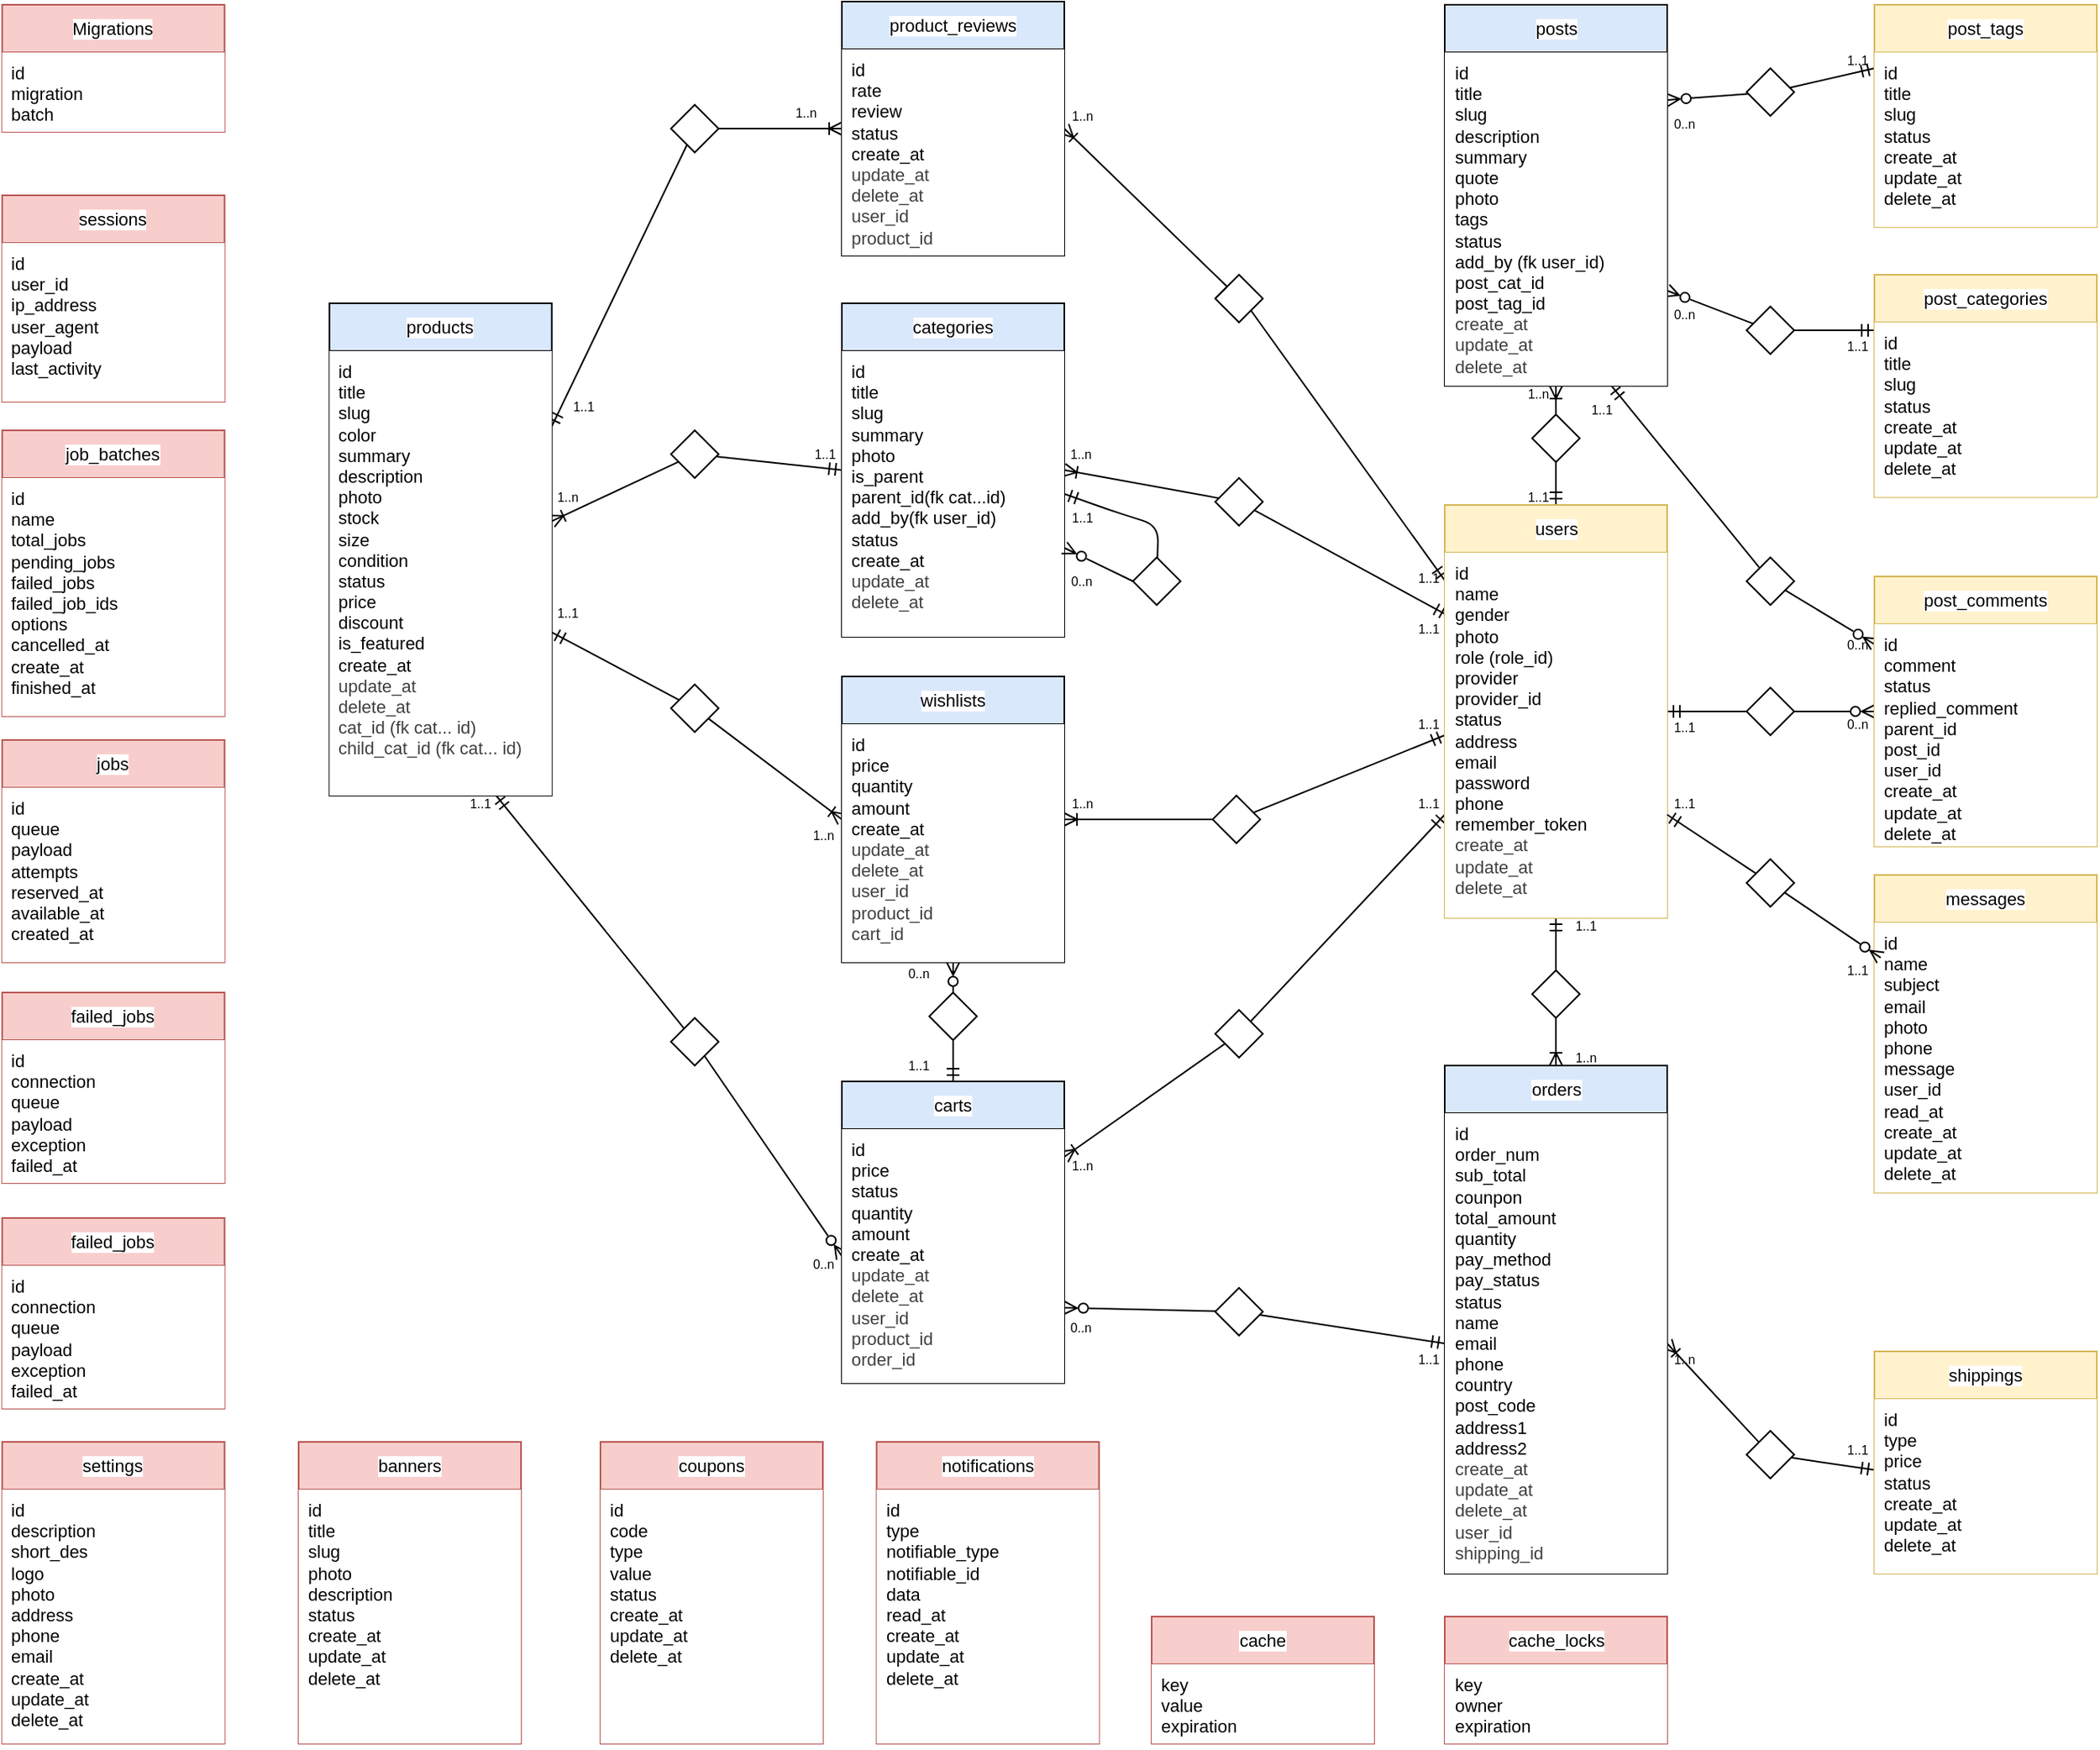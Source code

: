 <mxfile>
    <diagram id="s1IrDkDti_rVe1TKRmWz" name="Page-1">
        <mxGraphModel dx="1307" dy="602" grid="1" gridSize="10" guides="1" tooltips="1" connect="1" arrows="1" fold="1" page="1" pageScale="1" pageWidth="1654" pageHeight="1169" background="#FFFFFF" math="0" shadow="0">
            <root>
                <mxCell id="0"/>
                <mxCell id="1" parent="0"/>
                <mxCell id="120" style="edgeStyle=none;html=1;endArrow=ERoneToMany;endFill=0;shadow=0;" parent="1" source="119" target="717" edge="1">
                    <mxGeometry relative="1" as="geometry"/>
                </mxCell>
                <mxCell id="121" style="edgeStyle=none;shape=connector;rounded=1;html=1;entryX=0;entryY=0.5;entryDx=0;entryDy=0;strokeColor=default;align=center;verticalAlign=middle;fontFamily=Helvetica;fontSize=11;fontColor=default;labelBackgroundColor=default;endArrow=ERmandOne;endFill=0;shadow=0;" parent="1" source="119" target="710" edge="1">
                    <mxGeometry relative="1" as="geometry"/>
                </mxCell>
                <mxCell id="119" value="" style="rhombus;whiteSpace=wrap;html=1;shadow=0;" parent="1" vertex="1">
                    <mxGeometry x="454.36" y="310" width="30" height="30" as="geometry"/>
                </mxCell>
                <mxCell id="122" value="1..n" style="text;html=1;align=center;verticalAlign=middle;whiteSpace=wrap;rounded=0;fontSize=8;shadow=0;" parent="1" vertex="1">
                    <mxGeometry x="702.84" y="540" width="21" height="10" as="geometry"/>
                </mxCell>
                <mxCell id="192" style="edgeStyle=none;shape=connector;rounded=1;html=1;entryX=0.5;entryY=1;entryDx=0;entryDy=0;strokeColor=default;align=center;verticalAlign=middle;fontFamily=Helvetica;fontSize=11;fontColor=default;labelBackgroundColor=default;endArrow=ERmandOne;endFill=0;shadow=0;" parent="1" source="182" target="697" edge="1">
                    <mxGeometry relative="1" as="geometry"/>
                </mxCell>
                <mxCell id="193" style="edgeStyle=none;shape=connector;rounded=1;html=1;entryX=0.5;entryY=0;entryDx=0;entryDy=0;strokeColor=default;align=center;verticalAlign=middle;fontFamily=Helvetica;fontSize=11;fontColor=default;labelBackgroundColor=default;endArrow=ERoneToMany;endFill=0;shadow=0;" parent="1" source="182" target="701" edge="1">
                    <mxGeometry relative="1" as="geometry"/>
                </mxCell>
                <mxCell id="182" value="" style="rhombus;whiteSpace=wrap;html=1;shadow=0;" parent="1" vertex="1">
                    <mxGeometry x="996.5" y="650" width="30" height="30" as="geometry"/>
                </mxCell>
                <mxCell id="210" style="edgeStyle=none;shape=connector;rounded=1;html=1;strokeColor=default;align=center;verticalAlign=middle;fontFamily=Helvetica;fontSize=11;fontColor=default;labelBackgroundColor=default;endArrow=ERmandOne;endFill=0;shadow=0;exitX=1;exitY=1;exitDx=0;exitDy=0;" parent="1" source="195" target="698" edge="1">
                    <mxGeometry relative="1" as="geometry">
                        <mxPoint x="1198" y="384" as="targetPoint"/>
                    </mxGeometry>
                </mxCell>
                <mxCell id="195" value="" style="rhombus;whiteSpace=wrap;html=1;shadow=0;" parent="1" vertex="1">
                    <mxGeometry x="797" y="212" width="30" height="30" as="geometry"/>
                </mxCell>
                <mxCell id="207" style="edgeStyle=none;shape=connector;rounded=1;html=1;strokeColor=default;align=center;verticalAlign=middle;fontFamily=Helvetica;fontSize=11;fontColor=default;labelBackgroundColor=default;endArrow=ERmandOne;endFill=0;shadow=0;entryX=1;entryY=0.25;entryDx=0;entryDy=0;" parent="1" source="203" target="716" edge="1">
                    <mxGeometry relative="1" as="geometry">
                        <mxPoint x="780" y="610" as="targetPoint"/>
                    </mxGeometry>
                </mxCell>
                <mxCell id="208" style="edgeStyle=none;shape=connector;rounded=1;html=1;entryX=0;entryY=0.5;entryDx=0;entryDy=0;strokeColor=default;align=center;verticalAlign=middle;fontFamily=Helvetica;fontSize=11;fontColor=default;labelBackgroundColor=default;endArrow=ERoneToMany;endFill=0;shadow=0;" parent="1" source="203" target="714" edge="1">
                    <mxGeometry relative="1" as="geometry">
                        <mxPoint x="608" y="210" as="targetPoint"/>
                    </mxGeometry>
                </mxCell>
                <mxCell id="203" value="" style="rhombus;whiteSpace=wrap;html=1;shadow=0;" parent="1" vertex="1">
                    <mxGeometry x="454.36" y="105" width="30" height="30" as="geometry"/>
                </mxCell>
                <mxCell id="209" style="edgeStyle=none;shape=connector;rounded=1;html=1;entryX=1;entryY=0.5;entryDx=0;entryDy=0;strokeColor=default;align=center;verticalAlign=middle;fontFamily=Helvetica;fontSize=11;fontColor=default;labelBackgroundColor=default;endArrow=ERoneToMany;endFill=0;shadow=0;exitX=0;exitY=0;exitDx=0;exitDy=0;" parent="1" source="195" target="714" edge="1">
                    <mxGeometry relative="1" as="geometry">
                        <mxPoint x="936.997" y="332.857" as="sourcePoint"/>
                    </mxGeometry>
                </mxCell>
                <mxCell id="222" value="1..n" style="text;html=1;align=center;verticalAlign=middle;whiteSpace=wrap;rounded=0;fontSize=8;shadow=0;" parent="1" vertex="1">
                    <mxGeometry x="1020" y="700" width="21" height="10" as="geometry"/>
                </mxCell>
                <mxCell id="479" style="edgeStyle=none;shape=connector;rounded=1;html=1;entryX=1;entryY=0.25;entryDx=0;entryDy=0;strokeColor=default;align=center;verticalAlign=middle;fontFamily=Helvetica;fontSize=11;fontColor=default;labelBackgroundColor=default;endArrow=ERoneToMany;endFill=0;" parent="1" source="478" target="706" edge="1">
                    <mxGeometry relative="1" as="geometry"/>
                </mxCell>
                <mxCell id="480" style="edgeStyle=none;shape=connector;rounded=1;html=1;strokeColor=default;align=center;verticalAlign=middle;fontFamily=Helvetica;fontSize=11;fontColor=default;labelBackgroundColor=default;endArrow=ERmandOne;endFill=0;entryX=0;entryY=0.75;entryDx=0;entryDy=0;" parent="1" source="478" target="697" edge="1">
                    <mxGeometry relative="1" as="geometry">
                        <mxPoint x="1248" y="370" as="targetPoint"/>
                    </mxGeometry>
                </mxCell>
                <mxCell id="478" value="" style="rhombus;whiteSpace=wrap;html=1;shadow=0;" parent="1" vertex="1">
                    <mxGeometry x="797" y="675" width="30" height="30" as="geometry"/>
                </mxCell>
                <mxCell id="512" style="edgeStyle=none;shape=connector;rounded=1;html=1;strokeColor=default;align=center;verticalAlign=middle;fontFamily=Helvetica;fontSize=11;fontColor=default;labelBackgroundColor=default;endArrow=ERmandOne;endFill=0;" parent="1" source="511" target="704" edge="1">
                    <mxGeometry relative="1" as="geometry">
                        <mxPoint x="1002" y="1029" as="targetPoint"/>
                    </mxGeometry>
                </mxCell>
                <mxCell id="513" style="edgeStyle=none;shape=connector;rounded=1;html=1;entryX=1;entryY=0.5;entryDx=0;entryDy=0;strokeColor=default;align=center;verticalAlign=middle;fontFamily=Helvetica;fontSize=11;fontColor=default;labelBackgroundColor=default;endArrow=ERoneToMany;endFill=0;" parent="1" source="511" target="702" edge="1">
                    <mxGeometry relative="1" as="geometry"/>
                </mxCell>
                <mxCell id="511" value="" style="rhombus;whiteSpace=wrap;html=1;shadow=0;" parent="1" vertex="1">
                    <mxGeometry x="1131.5" y="940" width="30" height="30" as="geometry"/>
                </mxCell>
                <mxCell id="584" value="1..n" style="text;html=1;align=center;verticalAlign=middle;whiteSpace=wrap;rounded=0;fontSize=8;shadow=0;" parent="1" vertex="1">
                    <mxGeometry x="529" y="105" width="21" height="10" as="geometry"/>
                </mxCell>
                <mxCell id="606" style="edgeStyle=none;shape=connector;rounded=1;html=1;exitX=0;exitY=0;exitDx=0;exitDy=0;entryX=0;entryY=0.5;entryDx=0;entryDy=0;strokeColor=default;align=center;verticalAlign=middle;fontFamily=Helvetica;fontSize=11;fontColor=default;labelBackgroundColor=default;endArrow=none;endFill=0;" parent="1" source="195" target="195" edge="1">
                    <mxGeometry relative="1" as="geometry"/>
                </mxCell>
                <mxCell id="637" style="edgeStyle=none;html=1;endArrow=ERmandOne;endFill=0;entryX=0;entryY=0.5;entryDx=0;entryDy=0;" parent="1" source="636" target="698" edge="1">
                    <mxGeometry relative="1" as="geometry"/>
                </mxCell>
                <mxCell id="638" style="edgeStyle=none;shape=connector;rounded=1;html=1;strokeColor=default;align=center;verticalAlign=middle;fontFamily=Helvetica;fontSize=11;fontColor=default;labelBackgroundColor=default;endArrow=ERoneToMany;endFill=0;entryX=1;entryY=0.5;entryDx=0;entryDy=0;" parent="1" source="636" target="708" edge="1">
                    <mxGeometry relative="1" as="geometry"/>
                </mxCell>
                <mxCell id="636" value="" style="rhombus;whiteSpace=wrap;html=1;shadow=0;" parent="1" vertex="1">
                    <mxGeometry x="795.36" y="540" width="30" height="30" as="geometry"/>
                </mxCell>
                <mxCell id="641" style="edgeStyle=none;shape=connector;rounded=1;html=1;strokeColor=default;align=center;verticalAlign=middle;fontFamily=Helvetica;fontSize=11;fontColor=default;labelBackgroundColor=default;endArrow=ERmandOne;endFill=0;entryX=1;entryY=0.5;entryDx=0;entryDy=0;" parent="1" source="640" target="697" edge="1">
                    <mxGeometry relative="1" as="geometry"/>
                </mxCell>
                <mxCell id="642" style="edgeStyle=none;shape=connector;rounded=1;html=1;entryX=0;entryY=0.5;entryDx=0;entryDy=0;strokeColor=default;align=center;verticalAlign=middle;fontFamily=Helvetica;fontSize=11;fontColor=default;labelBackgroundColor=default;endArrow=ERzeroToMany;endFill=0;exitX=1;exitY=0.5;exitDx=0;exitDy=0;" parent="1" source="640" target="695" edge="1">
                    <mxGeometry relative="1" as="geometry"/>
                </mxCell>
                <mxCell id="640" value="" style="rhombus;whiteSpace=wrap;html=1;shadow=0;" parent="1" vertex="1">
                    <mxGeometry x="1131.5" y="472" width="30" height="30" as="geometry"/>
                </mxCell>
                <mxCell id="646" style="edgeStyle=none;shape=connector;rounded=1;html=1;strokeColor=default;align=center;verticalAlign=middle;fontFamily=Helvetica;fontSize=11;fontColor=default;labelBackgroundColor=default;endArrow=ERoneToMany;endFill=0;" parent="1" source="645" target="700" edge="1">
                    <mxGeometry relative="1" as="geometry"/>
                </mxCell>
                <mxCell id="647" style="edgeStyle=none;shape=connector;rounded=1;html=1;strokeColor=default;align=center;verticalAlign=middle;fontFamily=Helvetica;fontSize=11;fontColor=default;labelBackgroundColor=default;endArrow=ERmandOne;endFill=0;entryX=0.5;entryY=0;entryDx=0;entryDy=0;" parent="1" source="645" target="697" edge="1">
                    <mxGeometry relative="1" as="geometry"/>
                </mxCell>
                <mxCell id="645" value="" style="rhombus;whiteSpace=wrap;html=1;shadow=0;" parent="1" vertex="1">
                    <mxGeometry x="996.5" y="300" width="30" height="30" as="geometry"/>
                </mxCell>
                <mxCell id="653" style="edgeStyle=none;shape=connector;rounded=1;html=1;strokeColor=default;align=center;verticalAlign=middle;fontFamily=Helvetica;fontSize=11;fontColor=default;labelBackgroundColor=default;endArrow=ERmandOne;endFill=0;entryX=0.75;entryY=1;entryDx=0;entryDy=0;" parent="1" source="651" target="716" edge="1">
                    <mxGeometry relative="1" as="geometry"/>
                </mxCell>
                <mxCell id="759" style="edgeStyle=none;shape=connector;rounded=1;html=1;entryX=0;entryY=0.5;entryDx=0;entryDy=0;strokeColor=default;align=center;verticalAlign=middle;fontFamily=Helvetica;fontSize=11;fontColor=default;labelBackgroundColor=default;endArrow=ERzeroToMany;endFill=0;" parent="1" source="651" target="707" edge="1">
                    <mxGeometry relative="1" as="geometry"/>
                </mxCell>
                <mxCell id="651" value="" style="rhombus;whiteSpace=wrap;html=1;shadow=0;" parent="1" vertex="1">
                    <mxGeometry x="454.36" y="680" width="30" height="30" as="geometry"/>
                </mxCell>
                <mxCell id="662" style="edgeStyle=none;shape=connector;rounded=1;html=1;strokeColor=default;align=center;verticalAlign=middle;fontFamily=Helvetica;fontSize=11;fontColor=default;labelBackgroundColor=default;endArrow=ERmandOne;endFill=0;" parent="1" source="661" target="717" edge="1">
                    <mxGeometry relative="1" as="geometry"/>
                </mxCell>
                <mxCell id="663" style="edgeStyle=none;shape=connector;rounded=1;html=1;strokeColor=default;align=center;verticalAlign=middle;fontFamily=Helvetica;fontSize=11;fontColor=default;labelBackgroundColor=default;endArrow=ERoneToMany;endFill=0;entryX=0;entryY=0.5;entryDx=0;entryDy=0;" parent="1" source="661" target="708" edge="1">
                    <mxGeometry relative="1" as="geometry"/>
                </mxCell>
                <mxCell id="661" value="" style="rhombus;whiteSpace=wrap;html=1;shadow=0;" parent="1" vertex="1">
                    <mxGeometry x="454.36" y="470" width="30" height="30" as="geometry"/>
                </mxCell>
                <mxCell id="669" style="edgeStyle=none;shape=connector;rounded=1;html=1;strokeColor=default;align=center;verticalAlign=middle;fontFamily=Helvetica;fontSize=11;fontColor=default;labelBackgroundColor=default;endArrow=ERoneToMany;endFill=0;entryX=1;entryY=0.5;entryDx=0;entryDy=0;" parent="1" source="668" target="710" edge="1">
                    <mxGeometry relative="1" as="geometry"/>
                </mxCell>
                <mxCell id="670" style="edgeStyle=none;shape=connector;rounded=1;html=1;strokeColor=default;align=center;verticalAlign=middle;fontFamily=Helvetica;fontSize=11;fontColor=default;labelBackgroundColor=default;endArrow=ERmandOne;endFill=0;entryX=0.013;entryY=0.172;entryDx=0;entryDy=0;entryPerimeter=0;" parent="1" source="668" target="698" edge="1">
                    <mxGeometry relative="1" as="geometry">
                        <mxPoint x="1230" y="430" as="targetPoint"/>
                    </mxGeometry>
                </mxCell>
                <mxCell id="668" value="" style="rhombus;whiteSpace=wrap;html=1;shadow=0;" parent="1" vertex="1">
                    <mxGeometry x="797" y="340" width="30" height="30" as="geometry"/>
                </mxCell>
                <mxCell id="672" style="edgeStyle=none;shape=connector;rounded=1;html=1;entryX=1;entryY=0.75;entryDx=0;entryDy=0;strokeColor=default;align=center;verticalAlign=middle;fontFamily=Helvetica;fontSize=11;fontColor=default;labelBackgroundColor=default;endArrow=ERzeroToMany;endFill=0;" parent="1" source="671" target="706" edge="1">
                    <mxGeometry relative="1" as="geometry"/>
                </mxCell>
                <mxCell id="673" style="edgeStyle=none;shape=connector;rounded=1;html=1;entryX=0;entryY=0.5;entryDx=0;entryDy=0;strokeColor=default;align=center;verticalAlign=middle;fontFamily=Helvetica;fontSize=11;fontColor=default;labelBackgroundColor=default;endArrow=ERmandOne;endFill=0;" parent="1" source="671" target="702" edge="1">
                    <mxGeometry relative="1" as="geometry"/>
                </mxCell>
                <mxCell id="671" value="" style="rhombus;whiteSpace=wrap;html=1;shadow=0;" parent="1" vertex="1">
                    <mxGeometry x="797" y="850" width="30" height="30" as="geometry"/>
                </mxCell>
                <mxCell id="682" style="edgeStyle=none;shape=connector;rounded=1;html=1;entryX=1;entryY=0.75;entryDx=0;entryDy=0;strokeColor=default;align=center;verticalAlign=middle;fontFamily=Helvetica;fontSize=11;fontColor=default;labelBackgroundColor=default;endArrow=ERzeroToMany;endFill=0;" parent="1" source="677" target="699" edge="1">
                    <mxGeometry relative="1" as="geometry"/>
                </mxCell>
                <mxCell id="776" style="edgeStyle=none;shape=connector;rounded=1;html=1;entryX=0;entryY=0.25;entryDx=0;entryDy=0;strokeColor=default;align=center;verticalAlign=middle;fontFamily=Helvetica;fontSize=11;fontColor=default;labelBackgroundColor=default;endArrow=ERmandOne;endFill=0;" parent="1" source="677" target="686" edge="1">
                    <mxGeometry relative="1" as="geometry"/>
                </mxCell>
                <mxCell id="677" value="" style="rhombus;whiteSpace=wrap;html=1;shadow=0;" parent="1" vertex="1">
                    <mxGeometry x="1131.5" y="232" width="30" height="30" as="geometry"/>
                </mxCell>
                <mxCell id="679" style="edgeStyle=none;shape=connector;rounded=1;html=1;strokeColor=default;align=center;verticalAlign=middle;fontFamily=Helvetica;fontSize=11;fontColor=default;labelBackgroundColor=default;endArrow=ERzeroToMany;endFill=0;entryX=1;entryY=0.25;entryDx=0;entryDy=0;" parent="1" source="678" target="699" edge="1">
                    <mxGeometry relative="1" as="geometry"/>
                </mxCell>
                <mxCell id="678" value="" style="rhombus;whiteSpace=wrap;html=1;shadow=0;" parent="1" vertex="1">
                    <mxGeometry x="1131.5" y="82" width="30" height="30" as="geometry"/>
                </mxCell>
                <mxCell id="680" style="edgeStyle=none;shape=connector;rounded=1;html=1;entryX=0;entryY=0.091;entryDx=0;entryDy=0;strokeColor=default;align=center;verticalAlign=middle;fontFamily=Helvetica;fontSize=11;fontColor=default;labelBackgroundColor=default;endArrow=ERmandOne;endFill=0;entryPerimeter=0;" parent="1" source="678" target="692" edge="1">
                    <mxGeometry relative="1" as="geometry">
                        <mxPoint x="1092.2" y="52.15" as="targetPoint"/>
                    </mxGeometry>
                </mxCell>
                <mxCell id="684" style="edgeStyle=none;shape=connector;rounded=1;html=1;strokeColor=default;align=center;verticalAlign=middle;fontFamily=Helvetica;fontSize=11;fontColor=default;labelBackgroundColor=default;endArrow=ERmandOne;endFill=0;entryX=0.75;entryY=1;entryDx=0;entryDy=0;" parent="1" source="683" target="699" edge="1">
                    <mxGeometry relative="1" as="geometry"/>
                </mxCell>
                <mxCell id="685" style="edgeStyle=none;shape=connector;rounded=1;html=1;strokeColor=default;align=center;verticalAlign=middle;fontFamily=Helvetica;fontSize=11;fontColor=default;labelBackgroundColor=default;endArrow=ERzeroToMany;endFill=0;" parent="1" source="683" target="695" edge="1">
                    <mxGeometry relative="1" as="geometry"/>
                </mxCell>
                <mxCell id="683" value="" style="rhombus;whiteSpace=wrap;html=1;shadow=0;" parent="1" vertex="1">
                    <mxGeometry x="1131.5" y="390" width="30" height="30" as="geometry"/>
                </mxCell>
                <mxCell id="686" value="post_categories" style="swimlane;fontStyle=0;childLayout=stackLayout;horizontal=1;startSize=30;horizontalStack=0;resizeParent=1;resizeParentMax=0;resizeLast=0;collapsible=1;marginBottom=0;whiteSpace=wrap;html=1;fontFamily=Helvetica;fontSize=11;labelBackgroundColor=default;fillColor=#fff2cc;strokeColor=#d6b656;" parent="1" vertex="1">
                    <mxGeometry x="1212" y="212" width="140" height="140" as="geometry"/>
                </mxCell>
                <mxCell id="687" value="id&lt;div&gt;title&lt;/div&gt;&lt;div&gt;slug&lt;/div&gt;&lt;div&gt;status&lt;/div&gt;&lt;div&gt;create_at&lt;/div&gt;&lt;div&gt;update_at&lt;/div&gt;&lt;div&gt;delete_at&lt;/div&gt;" style="text;strokeColor=none;fillColor=default;align=left;verticalAlign=top;spacingLeft=4;spacingRight=4;overflow=hidden;points=[[0,0.5],[1,0.5]];portConstraint=eastwest;rotatable=0;whiteSpace=wrap;html=1;fontFamily=Helvetica;fontSize=11;fontColor=default;labelBackgroundColor=default;" parent="686" vertex="1">
                    <mxGeometry y="30" width="140" height="110" as="geometry"/>
                </mxCell>
                <mxCell id="691" value="post_tags" style="swimlane;fontStyle=0;childLayout=stackLayout;horizontal=1;startSize=30;horizontalStack=0;resizeParent=1;resizeParentMax=0;resizeLast=0;collapsible=1;marginBottom=0;whiteSpace=wrap;html=1;fontFamily=Helvetica;fontSize=11;labelBackgroundColor=default;fillColor=#fff2cc;strokeColor=#d6b656;" parent="1" vertex="1">
                    <mxGeometry x="1212" y="42" width="140" height="140" as="geometry"/>
                </mxCell>
                <mxCell id="692" value="id&lt;div&gt;title&lt;/div&gt;&lt;div&gt;slug&lt;/div&gt;&lt;div&gt;status&lt;/div&gt;&lt;div&gt;&lt;div&gt;create_at&lt;/div&gt;&lt;div&gt;update_at&lt;/div&gt;&lt;div&gt;delete_at&lt;/div&gt;&lt;/div&gt;" style="text;strokeColor=none;fillColor=default;align=left;verticalAlign=top;spacingLeft=4;spacingRight=4;overflow=hidden;points=[[0,0.5],[1,0.5]];portConstraint=eastwest;rotatable=0;whiteSpace=wrap;html=1;fontFamily=Helvetica;fontSize=11;fontColor=default;labelBackgroundColor=default;" parent="691" vertex="1">
                    <mxGeometry y="30" width="140" height="110" as="geometry"/>
                </mxCell>
                <mxCell id="695" value="post_comments" style="swimlane;fontStyle=0;childLayout=stackLayout;horizontal=1;startSize=30;horizontalStack=0;resizeParent=1;resizeParentMax=0;resizeLast=0;collapsible=1;marginBottom=0;whiteSpace=wrap;html=1;fontFamily=Helvetica;fontSize=11;labelBackgroundColor=default;fillColor=#fff2cc;strokeColor=#d6b656;" parent="1" vertex="1">
                    <mxGeometry x="1212" y="402" width="140" height="170" as="geometry"/>
                </mxCell>
                <mxCell id="696" value="id&lt;div&gt;comment&lt;/div&gt;&lt;div&gt;status&lt;/div&gt;&lt;div&gt;replied_comment&lt;/div&gt;&lt;div&gt;parent_id&lt;/div&gt;&lt;div&gt;post_id&lt;/div&gt;&lt;div&gt;user_id&lt;/div&gt;&lt;div&gt;&lt;div&gt;create_at&lt;/div&gt;&lt;div&gt;update_at&lt;/div&gt;&lt;div&gt;delete_at&lt;/div&gt;&lt;/div&gt;" style="text;strokeColor=none;fillColor=default;align=left;verticalAlign=top;spacingLeft=4;spacingRight=4;overflow=hidden;points=[[0,0.5],[1,0.5]];portConstraint=eastwest;rotatable=0;whiteSpace=wrap;html=1;fontFamily=Helvetica;fontSize=11;fontColor=default;labelBackgroundColor=default;" parent="695" vertex="1">
                    <mxGeometry y="30" width="140" height="140" as="geometry"/>
                </mxCell>
                <mxCell id="697" value="users" style="swimlane;fontStyle=0;childLayout=stackLayout;horizontal=1;startSize=30;horizontalStack=0;resizeParent=1;resizeParentMax=0;resizeLast=0;collapsible=1;marginBottom=0;whiteSpace=wrap;html=1;fontFamily=Helvetica;fontSize=11;labelBackgroundColor=default;fillColor=#fff2cc;strokeColor=#d6b656;" parent="1" vertex="1">
                    <mxGeometry x="941.5" y="357" width="140" height="260" as="geometry"/>
                </mxCell>
                <mxCell id="698" value="id&lt;div&gt;name&lt;/div&gt;&lt;div&gt;gender&lt;/div&gt;&lt;div&gt;photo&lt;/div&gt;&lt;div&gt;role (role_id)&lt;/div&gt;&lt;div&gt;provider&lt;/div&gt;&lt;div&gt;&lt;div&gt;provider_id&lt;/div&gt;&lt;div&gt;status&lt;/div&gt;&lt;div&gt;address&lt;/div&gt;&lt;/div&gt;&lt;div&gt;email&lt;/div&gt;&lt;div&gt;password&lt;/div&gt;&lt;div&gt;phone&lt;/div&gt;&lt;div&gt;remember_token&lt;/div&gt;&lt;div&gt;&lt;div style=&quot;color: rgb(63, 63, 63);&quot;&gt;create_at&lt;/div&gt;&lt;div style=&quot;color: rgb(63, 63, 63);&quot;&gt;update_at&lt;/div&gt;&lt;div style=&quot;color: rgb(63, 63, 63);&quot;&gt;delete_at&lt;/div&gt;&lt;/div&gt;" style="text;strokeColor=none;fillColor=default;align=left;verticalAlign=top;spacingLeft=4;spacingRight=4;overflow=hidden;points=[[0,0.5],[1,0.5]];portConstraint=eastwest;rotatable=0;whiteSpace=wrap;html=1;fontFamily=Helvetica;fontSize=11;fontColor=default;labelBackgroundColor=default;" parent="697" vertex="1">
                    <mxGeometry y="30" width="140" height="230" as="geometry"/>
                </mxCell>
                <mxCell id="699" value="posts" style="swimlane;fontStyle=0;childLayout=stackLayout;horizontal=1;startSize=30;horizontalStack=0;resizeParent=1;resizeParentMax=0;resizeLast=0;collapsible=1;marginBottom=0;whiteSpace=wrap;html=1;fontFamily=Helvetica;fontSize=11;labelBackgroundColor=default;fillColor=#dae8fc;strokeColor=#000000;" parent="1" vertex="1">
                    <mxGeometry x="941.5" y="42" width="140" height="240" as="geometry"/>
                </mxCell>
                <mxCell id="700" value="id&lt;br&gt;&lt;div&gt;&lt;span style=&quot;background-color: light-dark(#ffffff, var(--ge-dark-color, #121212));&quot;&gt;title&lt;/span&gt;&lt;/div&gt;&lt;div&gt;slug&lt;/div&gt;&lt;div&gt;description&lt;/div&gt;&lt;div&gt;summary&lt;/div&gt;&lt;div&gt;quote&lt;/div&gt;&lt;div&gt;&lt;div&gt;photo&lt;/div&gt;&lt;div&gt;tags&lt;/div&gt;&lt;div&gt;status&lt;/div&gt;&lt;/div&gt;&lt;div&gt;add_by (fk user_id)&lt;/div&gt;&lt;div&gt;post_cat_id&lt;/div&gt;&lt;div&gt;post_tag_id&lt;/div&gt;&lt;div&gt;&lt;div style=&quot;color: rgb(63, 63, 63);&quot;&gt;create_at&lt;/div&gt;&lt;div style=&quot;color: rgb(63, 63, 63);&quot;&gt;update_at&lt;/div&gt;&lt;div style=&quot;color: rgb(63, 63, 63);&quot;&gt;delete_at&lt;/div&gt;&lt;/div&gt;" style="text;strokeColor=none;fillColor=default;align=left;verticalAlign=top;spacingLeft=4;spacingRight=4;overflow=hidden;points=[[0,0.5],[1,0.5]];portConstraint=eastwest;rotatable=0;whiteSpace=wrap;html=1;fontFamily=Helvetica;fontSize=11;fontColor=default;labelBackgroundColor=default;" parent="699" vertex="1">
                    <mxGeometry y="30" width="140" height="210" as="geometry"/>
                </mxCell>
                <mxCell id="701" value="orders" style="swimlane;fontStyle=0;childLayout=stackLayout;horizontal=1;startSize=30;horizontalStack=0;resizeParent=1;resizeParentMax=0;resizeLast=0;collapsible=1;marginBottom=0;whiteSpace=wrap;html=1;fontFamily=Helvetica;fontSize=11;labelBackgroundColor=default;fillColor=#dae8fc;strokeColor=#000000;" parent="1" vertex="1">
                    <mxGeometry x="941.5" y="710" width="140" height="320" as="geometry"/>
                </mxCell>
                <mxCell id="702" value="id&lt;div&gt;order_num&lt;/div&gt;&lt;div&gt;sub_total&lt;/div&gt;&lt;div&gt;counpon&lt;/div&gt;&lt;div&gt;total_amount&lt;/div&gt;&lt;div&gt;quantity&lt;/div&gt;&lt;div&gt;&lt;div&gt;pay_method&lt;/div&gt;&lt;div&gt;pay_status&lt;/div&gt;&lt;div&gt;status&lt;/div&gt;&lt;/div&gt;&lt;div&gt;name&lt;/div&gt;&lt;div&gt;email&lt;/div&gt;&lt;div&gt;phone&lt;/div&gt;&lt;div&gt;country&lt;/div&gt;&lt;div&gt;post_code&lt;/div&gt;&lt;div&gt;address1&lt;/div&gt;&lt;div&gt;address2&lt;/div&gt;&lt;div&gt;&lt;div style=&quot;color: rgb(63, 63, 63);&quot;&gt;create_at&lt;/div&gt;&lt;div style=&quot;color: rgb(63, 63, 63);&quot;&gt;update_at&lt;/div&gt;&lt;div style=&quot;color: rgb(63, 63, 63);&quot;&gt;delete_at&lt;/div&gt;&lt;/div&gt;&lt;div style=&quot;color: rgb(63, 63, 63);&quot;&gt;user_id&lt;/div&gt;&lt;div style=&quot;color: rgb(63, 63, 63);&quot;&gt;shipping_id&lt;/div&gt;" style="text;strokeColor=none;fillColor=default;align=left;verticalAlign=top;spacingLeft=4;spacingRight=4;overflow=hidden;points=[[0,0.5],[1,0.5]];portConstraint=eastwest;rotatable=0;whiteSpace=wrap;html=1;fontFamily=Helvetica;fontSize=11;fontColor=default;labelBackgroundColor=default;" parent="701" vertex="1">
                    <mxGeometry y="30" width="140" height="290" as="geometry"/>
                </mxCell>
                <mxCell id="703" value="shippings" style="swimlane;fontStyle=0;childLayout=stackLayout;horizontal=1;startSize=30;horizontalStack=0;resizeParent=1;resizeParentMax=0;resizeLast=0;collapsible=1;marginBottom=0;whiteSpace=wrap;html=1;fontFamily=Helvetica;fontSize=11;labelBackgroundColor=default;fillColor=#fff2cc;strokeColor=#d6b656;" parent="1" vertex="1">
                    <mxGeometry x="1212" y="890" width="140" height="140" as="geometry"/>
                </mxCell>
                <mxCell id="704" value="id&lt;div&gt;type&lt;/div&gt;&lt;div&gt;price&lt;/div&gt;&lt;div&gt;status&lt;/div&gt;&lt;div&gt;&lt;div&gt;create_at&lt;/div&gt;&lt;div&gt;update_at&lt;/div&gt;&lt;div&gt;delete_at&lt;/div&gt;&lt;/div&gt;" style="text;strokeColor=none;fillColor=default;align=left;verticalAlign=top;spacingLeft=4;spacingRight=4;overflow=hidden;points=[[0,0.5],[1,0.5]];portConstraint=eastwest;rotatable=0;whiteSpace=wrap;html=1;fontFamily=Helvetica;fontSize=11;fontColor=default;labelBackgroundColor=default;" parent="703" vertex="1">
                    <mxGeometry y="30" width="140" height="110" as="geometry"/>
                </mxCell>
                <mxCell id="706" value="carts" style="swimlane;fontStyle=0;childLayout=stackLayout;horizontal=1;startSize=30;horizontalStack=0;resizeParent=1;resizeParentMax=0;resizeLast=0;collapsible=1;marginBottom=0;whiteSpace=wrap;html=1;fontFamily=Helvetica;fontSize=11;labelBackgroundColor=default;fillColor=#dae8fc;strokeColor=#000000;" parent="1" vertex="1">
                    <mxGeometry x="562" y="720" width="140" height="190" as="geometry"/>
                </mxCell>
                <mxCell id="707" value="id&lt;div&gt;price&lt;/div&gt;&lt;div&gt;status&lt;/div&gt;&lt;div&gt;quantity&lt;/div&gt;&lt;div&gt;amount&lt;/div&gt;&lt;div&gt;&lt;span style=&quot;background-color: light-dark(#ffffff, var(--ge-dark-color, #121212));&quot;&gt;create_at&lt;/span&gt;&lt;/div&gt;&lt;div&gt;&lt;div style=&quot;color: rgb(63, 63, 63);&quot;&gt;update_at&lt;/div&gt;&lt;div style=&quot;color: rgb(63, 63, 63);&quot;&gt;delete_at&lt;/div&gt;&lt;/div&gt;&lt;div style=&quot;color: rgb(63, 63, 63);&quot;&gt;user_id&lt;/div&gt;&lt;div style=&quot;color: rgb(63, 63, 63);&quot;&gt;product_id&lt;/div&gt;&lt;div style=&quot;color: rgb(63, 63, 63);&quot;&gt;order_id&lt;/div&gt;" style="text;strokeColor=none;fillColor=default;align=left;verticalAlign=top;spacingLeft=4;spacingRight=4;overflow=hidden;points=[[0,0.5],[1,0.5]];portConstraint=eastwest;rotatable=0;whiteSpace=wrap;html=1;fontFamily=Helvetica;fontSize=11;fontColor=default;labelBackgroundColor=default;" parent="706" vertex="1">
                    <mxGeometry y="30" width="140" height="160" as="geometry"/>
                </mxCell>
                <mxCell id="708" value="wishlists" style="swimlane;fontStyle=0;childLayout=stackLayout;horizontal=1;startSize=30;horizontalStack=0;resizeParent=1;resizeParentMax=0;resizeLast=0;collapsible=1;marginBottom=0;whiteSpace=wrap;html=1;fontFamily=Helvetica;fontSize=11;labelBackgroundColor=default;fillColor=#dae8fc;strokeColor=#000000;" parent="1" vertex="1">
                    <mxGeometry x="562" y="465" width="140" height="180" as="geometry"/>
                </mxCell>
                <mxCell id="709" value="id&lt;div&gt;price&lt;/div&gt;&lt;div&gt;&lt;span style=&quot;background-color: light-dark(#ffffff, var(--ge-dark-color, #121212));&quot;&gt;quantity&lt;/span&gt;&lt;/div&gt;&lt;div&gt;amount&lt;/div&gt;&lt;div&gt;&lt;span style=&quot;background-color: light-dark(#ffffff, var(--ge-dark-color, #121212));&quot;&gt;create_at&lt;/span&gt;&lt;/div&gt;&lt;div&gt;&lt;div style=&quot;color: rgb(63, 63, 63);&quot;&gt;update_at&lt;/div&gt;&lt;div style=&quot;color: rgb(63, 63, 63);&quot;&gt;delete_at&lt;/div&gt;&lt;/div&gt;&lt;div style=&quot;color: rgb(63, 63, 63);&quot;&gt;user_id&lt;/div&gt;&lt;div style=&quot;color: rgb(63, 63, 63);&quot;&gt;product_id&amp;nbsp;&lt;/div&gt;&lt;div style=&quot;color: rgb(63, 63, 63);&quot;&gt;cart_id&lt;/div&gt;" style="text;strokeColor=none;fillColor=default;align=left;verticalAlign=top;spacingLeft=4;spacingRight=4;overflow=hidden;points=[[0,0.5],[1,0.5]];portConstraint=eastwest;rotatable=0;whiteSpace=wrap;html=1;fontFamily=Helvetica;fontSize=11;fontColor=default;labelBackgroundColor=default;" parent="708" vertex="1">
                    <mxGeometry y="30" width="140" height="150" as="geometry"/>
                </mxCell>
                <mxCell id="710" value="categories" style="swimlane;fontStyle=0;childLayout=stackLayout;horizontal=1;startSize=30;horizontalStack=0;resizeParent=1;resizeParentMax=0;resizeLast=0;collapsible=1;marginBottom=0;whiteSpace=wrap;html=1;fontFamily=Helvetica;fontSize=11;labelBackgroundColor=default;fillColor=#dae8fc;strokeColor=#000000;" parent="1" vertex="1">
                    <mxGeometry x="562" y="230" width="140" height="210" as="geometry"/>
                </mxCell>
                <mxCell id="711" value="id&lt;div&gt;title&lt;/div&gt;&lt;div&gt;slug&lt;/div&gt;&lt;div&gt;&lt;span style=&quot;background-color: light-dark(#ffffff, var(--ge-dark-color, #121212));&quot;&gt;summary&lt;/span&gt;&lt;/div&gt;&lt;div&gt;photo&lt;/div&gt;&lt;div&gt;is_parent&lt;/div&gt;&lt;div&gt;parent_id(fk cat...id)&lt;/div&gt;&lt;div&gt;add_by(fk user_id)&lt;/div&gt;&lt;div&gt;status&lt;/div&gt;&lt;div&gt;&lt;span style=&quot;background-color: light-dark(#ffffff, var(--ge-dark-color, #121212));&quot;&gt;create_at&lt;/span&gt;&lt;/div&gt;&lt;div&gt;&lt;div style=&quot;color: rgb(63, 63, 63);&quot;&gt;update_at&lt;/div&gt;&lt;div style=&quot;color: rgb(63, 63, 63);&quot;&gt;delete_at&lt;/div&gt;&lt;/div&gt;" style="text;strokeColor=none;fillColor=default;align=left;verticalAlign=top;spacingLeft=4;spacingRight=4;overflow=hidden;points=[[0,0.5],[1,0.5]];portConstraint=eastwest;rotatable=0;whiteSpace=wrap;html=1;fontFamily=Helvetica;fontSize=11;fontColor=default;labelBackgroundColor=default;" parent="710" vertex="1">
                    <mxGeometry y="30" width="140" height="180" as="geometry"/>
                </mxCell>
                <mxCell id="714" value="product_reviews" style="swimlane;fontStyle=0;childLayout=stackLayout;horizontal=1;startSize=30;horizontalStack=0;resizeParent=1;resizeParentMax=0;resizeLast=0;collapsible=1;marginBottom=0;whiteSpace=wrap;html=1;fontFamily=Helvetica;fontSize=11;labelBackgroundColor=default;fillColor=#dae8fc;strokeColor=#000000;" parent="1" vertex="1">
                    <mxGeometry x="562" y="40" width="140" height="160" as="geometry"/>
                </mxCell>
                <mxCell id="715" value="id&lt;div&gt;rate&lt;/div&gt;&lt;div&gt;review&lt;/div&gt;&lt;div&gt;&lt;span style=&quot;background-color: light-dark(#ffffff, var(--ge-dark-color, #121212));&quot;&gt;status&lt;/span&gt;&lt;/div&gt;&lt;div&gt;&lt;span style=&quot;background-color: light-dark(#ffffff, var(--ge-dark-color, #121212));&quot;&gt;create_at&lt;/span&gt;&lt;/div&gt;&lt;div&gt;&lt;div style=&quot;color: rgb(63, 63, 63);&quot;&gt;update_at&lt;/div&gt;&lt;div style=&quot;color: rgb(63, 63, 63);&quot;&gt;delete_at&lt;/div&gt;&lt;/div&gt;&lt;div style=&quot;color: rgb(63, 63, 63);&quot;&gt;user_id&lt;/div&gt;&lt;div style=&quot;color: rgb(63, 63, 63);&quot;&gt;product_id&lt;/div&gt;" style="text;strokeColor=none;fillColor=default;align=left;verticalAlign=top;spacingLeft=4;spacingRight=4;overflow=hidden;points=[[0,0.5],[1,0.5]];portConstraint=eastwest;rotatable=0;whiteSpace=wrap;html=1;fontFamily=Helvetica;fontSize=11;fontColor=default;labelBackgroundColor=default;" parent="714" vertex="1">
                    <mxGeometry y="30" width="140" height="130" as="geometry"/>
                </mxCell>
                <mxCell id="716" value="products" style="swimlane;fontStyle=0;childLayout=stackLayout;horizontal=1;startSize=30;horizontalStack=0;resizeParent=1;resizeParentMax=0;resizeLast=0;collapsible=1;marginBottom=0;whiteSpace=wrap;html=1;fontFamily=Helvetica;fontSize=11;labelBackgroundColor=default;fillColor=#dae8fc;strokeColor=#000000;" parent="1" vertex="1">
                    <mxGeometry x="239.36" y="230" width="140" height="310" as="geometry"/>
                </mxCell>
                <mxCell id="717" value="id&lt;div&gt;title&lt;/div&gt;&lt;div&gt;slug&lt;/div&gt;&lt;div&gt;color&lt;/div&gt;&lt;div&gt;summary&lt;/div&gt;&lt;div&gt;description&lt;/div&gt;&lt;div&gt;photo&lt;/div&gt;&lt;div&gt;stock&lt;/div&gt;&lt;div&gt;size&lt;/div&gt;&lt;div&gt;condition&lt;/div&gt;&lt;div&gt;status&lt;/div&gt;&lt;div&gt;price&lt;/div&gt;&lt;div&gt;discount&lt;/div&gt;&lt;div&gt;is_featured&lt;/div&gt;&lt;div&gt;&lt;span style=&quot;background-color: light-dark(#ffffff, var(--ge-dark-color, #121212));&quot;&gt;create_at&lt;/span&gt;&lt;/div&gt;&lt;div&gt;&lt;div style=&quot;color: rgb(63, 63, 63);&quot;&gt;update_at&lt;/div&gt;&lt;div style=&quot;color: rgb(63, 63, 63);&quot;&gt;delete_at&lt;/div&gt;&lt;/div&gt;&lt;div style=&quot;color: rgb(63, 63, 63);&quot;&gt;cat_id (fk cat... id)&lt;/div&gt;&lt;div style=&quot;color: rgb(63, 63, 63);&quot;&gt;child_cat_id&amp;nbsp;&lt;span style=&quot;color: rgb(63, 63, 63); background-color: light-dark(#ffffff, var(--ge-dark-color, #121212));&quot;&gt;(fk cat... id)&lt;/span&gt;&lt;/div&gt;" style="text;strokeColor=none;fillColor=default;align=left;verticalAlign=top;spacingLeft=4;spacingRight=4;overflow=hidden;points=[[0,0.5],[1,0.5]];portConstraint=eastwest;rotatable=0;whiteSpace=wrap;html=1;fontFamily=Helvetica;fontSize=11;fontColor=default;labelBackgroundColor=default;" parent="716" vertex="1">
                    <mxGeometry y="30" width="140" height="280" as="geometry"/>
                </mxCell>
                <mxCell id="726" style="edgeStyle=none;html=1;endArrow=ERzeroToMany;endFill=0;exitX=0;exitY=0.5;exitDx=0;exitDy=0;" parent="1" source="728" target="711" edge="1">
                    <mxGeometry relative="1" as="geometry">
                        <mxPoint x="720" y="380" as="targetPoint"/>
                        <mxPoint x="730" y="420" as="sourcePoint"/>
                    </mxGeometry>
                </mxCell>
                <mxCell id="727" style="edgeStyle=none;html=1;endArrow=ERmandOne;endFill=0;entryX=1;entryY=0.5;entryDx=0;entryDy=0;" parent="1" source="728" target="711" edge="1">
                    <mxGeometry relative="1" as="geometry">
                        <Array as="points">
                            <mxPoint x="761.2" y="370"/>
                            <mxPoint x="730" y="360"/>
                        </Array>
                        <mxPoint x="700" y="370" as="targetPoint"/>
                    </mxGeometry>
                </mxCell>
                <mxCell id="728" value="" style="rhombus;whiteSpace=wrap;html=1;" parent="1" vertex="1">
                    <mxGeometry x="745.2" y="390" width="30" height="30" as="geometry"/>
                </mxCell>
                <mxCell id="729" value="0..n" style="text;html=1;align=center;verticalAlign=middle;whiteSpace=wrap;rounded=0;fontSize=8;" parent="1" vertex="1">
                    <mxGeometry x="702.84" y="398" width="20" height="14" as="geometry"/>
                </mxCell>
                <mxCell id="730" value="settings" style="swimlane;fontStyle=0;childLayout=stackLayout;horizontal=1;startSize=30;horizontalStack=0;resizeParent=1;resizeParentMax=0;resizeLast=0;collapsible=1;marginBottom=0;whiteSpace=wrap;html=1;fontFamily=Helvetica;fontSize=11;labelBackgroundColor=default;fillColor=#f8cecc;strokeColor=#b85450;" parent="1" vertex="1">
                    <mxGeometry x="33.36" y="947" width="140" height="190" as="geometry"/>
                </mxCell>
                <mxCell id="731" value="id&lt;div&gt;description&lt;/div&gt;&lt;div&gt;short_des&lt;/div&gt;&lt;div&gt;logo&lt;/div&gt;&lt;div&gt;photo&lt;/div&gt;&lt;div&gt;address&lt;/div&gt;&lt;div&gt;phone&lt;/div&gt;&lt;div&gt;email&lt;/div&gt;&lt;div&gt;create_at&lt;/div&gt;&lt;div&gt;&lt;span style=&quot;background-color: light-dark(#ffffff, var(--ge-dark-color, #121212));&quot;&gt;update_at&lt;/span&gt;&lt;/div&gt;&lt;div&gt;delete_at&lt;/div&gt;" style="text;strokeColor=none;fillColor=default;align=left;verticalAlign=top;spacingLeft=4;spacingRight=4;overflow=hidden;points=[[0,0.5],[1,0.5]];portConstraint=eastwest;rotatable=0;whiteSpace=wrap;html=1;fontFamily=Helvetica;fontSize=11;fontColor=default;labelBackgroundColor=default;" parent="730" vertex="1">
                    <mxGeometry y="30" width="140" height="160" as="geometry"/>
                </mxCell>
                <mxCell id="732" value="banners" style="swimlane;fontStyle=0;childLayout=stackLayout;horizontal=1;startSize=30;horizontalStack=0;resizeParent=1;resizeParentMax=0;resizeLast=0;collapsible=1;marginBottom=0;whiteSpace=wrap;html=1;fontFamily=Helvetica;fontSize=11;labelBackgroundColor=default;fillColor=#f8cecc;strokeColor=#b85450;" parent="1" vertex="1">
                    <mxGeometry x="220" y="947" width="140" height="190" as="geometry"/>
                </mxCell>
                <mxCell id="733" value="id&lt;div&gt;title&lt;/div&gt;&lt;div&gt;slug&lt;/div&gt;&lt;div&gt;&lt;span style=&quot;background-color: light-dark(#ffffff, var(--ge-dark-color, #121212));&quot;&gt;photo&lt;/span&gt;&lt;/div&gt;&lt;div&gt;description&lt;/div&gt;&lt;div&gt;status&lt;/div&gt;&lt;div&gt;&lt;span style=&quot;background-color: light-dark(#ffffff, var(--ge-dark-color, #121212));&quot;&gt;create_at&lt;/span&gt;&lt;/div&gt;&lt;div&gt;&lt;span style=&quot;background-color: light-dark(#ffffff, var(--ge-dark-color, #121212));&quot;&gt;update_at&lt;/span&gt;&lt;/div&gt;&lt;div&gt;delete_at&lt;/div&gt;" style="text;strokeColor=none;fillColor=default;align=left;verticalAlign=top;spacingLeft=4;spacingRight=4;overflow=hidden;points=[[0,0.5],[1,0.5]];portConstraint=eastwest;rotatable=0;whiteSpace=wrap;html=1;fontFamily=Helvetica;fontSize=11;fontColor=default;labelBackgroundColor=default;" parent="732" vertex="1">
                    <mxGeometry y="30" width="140" height="160" as="geometry"/>
                </mxCell>
                <mxCell id="734" value="coupons" style="swimlane;fontStyle=0;childLayout=stackLayout;horizontal=1;startSize=30;horizontalStack=0;resizeParent=1;resizeParentMax=0;resizeLast=0;collapsible=1;marginBottom=0;whiteSpace=wrap;html=1;fontFamily=Helvetica;fontSize=11;labelBackgroundColor=default;fillColor=#f8cecc;strokeColor=#b85450;" parent="1" vertex="1">
                    <mxGeometry x="410" y="947" width="140" height="190" as="geometry"/>
                </mxCell>
                <mxCell id="735" value="id&lt;div&gt;code&lt;/div&gt;&lt;div&gt;type&lt;/div&gt;&lt;div&gt;value&lt;/div&gt;&lt;div&gt;&lt;span style=&quot;background-color: light-dark(#ffffff, var(--ge-dark-color, #121212));&quot;&gt;status&lt;/span&gt;&lt;/div&gt;&lt;div&gt;&lt;span style=&quot;background-color: light-dark(#ffffff, var(--ge-dark-color, #121212));&quot;&gt;create_at&lt;/span&gt;&lt;/div&gt;&lt;div&gt;&lt;span style=&quot;background-color: light-dark(#ffffff, var(--ge-dark-color, #121212));&quot;&gt;update_at&lt;/span&gt;&lt;/div&gt;&lt;div&gt;delete_at&lt;/div&gt;" style="text;strokeColor=none;fillColor=default;align=left;verticalAlign=top;spacingLeft=4;spacingRight=4;overflow=hidden;points=[[0,0.5],[1,0.5]];portConstraint=eastwest;rotatable=0;whiteSpace=wrap;html=1;fontFamily=Helvetica;fontSize=11;fontColor=default;labelBackgroundColor=default;" parent="734" vertex="1">
                    <mxGeometry y="30" width="140" height="160" as="geometry"/>
                </mxCell>
                <mxCell id="736" value="messages" style="swimlane;fontStyle=0;childLayout=stackLayout;horizontal=1;startSize=30;horizontalStack=0;resizeParent=1;resizeParentMax=0;resizeLast=0;collapsible=1;marginBottom=0;whiteSpace=wrap;html=1;fontFamily=Helvetica;fontSize=11;labelBackgroundColor=default;fillColor=#fff2cc;strokeColor=#d6b656;" parent="1" vertex="1">
                    <mxGeometry x="1212" y="590" width="140" height="200" as="geometry"/>
                </mxCell>
                <mxCell id="737" value="id&lt;div&gt;name&lt;/div&gt;&lt;div&gt;subject&lt;/div&gt;&lt;div&gt;email&lt;/div&gt;&lt;div&gt;photo&lt;/div&gt;&lt;div&gt;phone&lt;/div&gt;&lt;div&gt;message&lt;/div&gt;&lt;div&gt;user_id&lt;/div&gt;&lt;div&gt;read_at&lt;/div&gt;&lt;div&gt;&lt;span style=&quot;background-color: light-dark(#ffffff, var(--ge-dark-color, #121212));&quot;&gt;create_at&lt;/span&gt;&lt;/div&gt;&lt;div&gt;&lt;span style=&quot;background-color: light-dark(#ffffff, var(--ge-dark-color, #121212));&quot;&gt;update_at&lt;/span&gt;&lt;/div&gt;&lt;div&gt;delete_at&lt;/div&gt;" style="text;strokeColor=none;fillColor=default;align=left;verticalAlign=top;spacingLeft=4;spacingRight=4;overflow=hidden;points=[[0,0.5],[1,0.5]];portConstraint=eastwest;rotatable=0;whiteSpace=wrap;html=1;fontFamily=Helvetica;fontSize=11;fontColor=default;labelBackgroundColor=default;" parent="736" vertex="1">
                    <mxGeometry y="30" width="140" height="170" as="geometry"/>
                </mxCell>
                <mxCell id="738" value="notifications" style="swimlane;fontStyle=0;childLayout=stackLayout;horizontal=1;startSize=30;horizontalStack=0;resizeParent=1;resizeParentMax=0;resizeLast=0;collapsible=1;marginBottom=0;whiteSpace=wrap;html=1;fontFamily=Helvetica;fontSize=11;labelBackgroundColor=default;fillColor=#f8cecc;strokeColor=#b85450;" parent="1" vertex="1">
                    <mxGeometry x="583.84" y="947" width="140" height="190" as="geometry"/>
                </mxCell>
                <mxCell id="739" value="id&lt;div&gt;type&lt;/div&gt;&lt;div&gt;notifiable_type&lt;/div&gt;&lt;div&gt;notifiable_id&lt;/div&gt;&lt;div&gt;data&lt;/div&gt;&lt;div&gt;read_at&lt;/div&gt;&lt;div&gt;&lt;span style=&quot;background-color: light-dark(#ffffff, var(--ge-dark-color, #121212));&quot;&gt;create_at&lt;/span&gt;&lt;/div&gt;&lt;div&gt;&lt;span style=&quot;background-color: light-dark(#ffffff, var(--ge-dark-color, #121212));&quot;&gt;update_at&lt;/span&gt;&lt;/div&gt;&lt;div&gt;delete_at&lt;/div&gt;" style="text;strokeColor=none;fillColor=default;align=left;verticalAlign=top;spacingLeft=4;spacingRight=4;overflow=hidden;points=[[0,0.5],[1,0.5]];portConstraint=eastwest;rotatable=0;whiteSpace=wrap;html=1;fontFamily=Helvetica;fontSize=11;fontColor=default;labelBackgroundColor=default;" parent="738" vertex="1">
                    <mxGeometry y="30" width="140" height="160" as="geometry"/>
                </mxCell>
                <mxCell id="740" value="1..1" style="text;html=1;align=center;verticalAlign=middle;whiteSpace=wrap;rounded=0;fontSize=8;shadow=0;" parent="1" vertex="1">
                    <mxGeometry x="389" y="290" width="21" height="10" as="geometry"/>
                </mxCell>
                <mxCell id="743" value="1..1" style="text;html=1;align=center;verticalAlign=middle;whiteSpace=wrap;rounded=0;fontSize=8;shadow=0;" parent="1" vertex="1">
                    <mxGeometry x="541" y="320" width="21" height="10" as="geometry"/>
                </mxCell>
                <mxCell id="744" value="1..n" style="text;html=1;align=center;verticalAlign=middle;whiteSpace=wrap;rounded=0;fontSize=8;shadow=0;" parent="1" vertex="1">
                    <mxGeometry x="379.36" y="347" width="21" height="10" as="geometry"/>
                </mxCell>
                <mxCell id="745" value="1..n" style="text;html=1;align=center;verticalAlign=middle;whiteSpace=wrap;rounded=0;fontSize=8;shadow=0;" parent="1" vertex="1">
                    <mxGeometry x="540" y="560" width="21" height="10" as="geometry"/>
                </mxCell>
                <mxCell id="746" value="1..1" style="text;html=1;align=center;verticalAlign=middle;whiteSpace=wrap;rounded=0;fontSize=8;shadow=0;" parent="1" vertex="1">
                    <mxGeometry x="379.36" y="420" width="21" height="10" as="geometry"/>
                </mxCell>
                <mxCell id="747" value="1..1" style="text;html=1;align=center;verticalAlign=middle;whiteSpace=wrap;rounded=0;fontSize=8;shadow=0;" parent="1" vertex="1">
                    <mxGeometry x="920.5" y="490" width="21" height="10" as="geometry"/>
                </mxCell>
                <mxCell id="748" value="1..1" style="text;html=1;align=center;verticalAlign=middle;whiteSpace=wrap;rounded=0;fontSize=8;shadow=0;" parent="1" vertex="1">
                    <mxGeometry x="920.5" y="430" width="21" height="10" as="geometry"/>
                </mxCell>
                <mxCell id="749" value="1..n" style="text;html=1;align=center;verticalAlign=middle;whiteSpace=wrap;rounded=0;fontSize=8;shadow=0;" parent="1" vertex="1">
                    <mxGeometry x="701.84" y="320" width="21" height="10" as="geometry"/>
                </mxCell>
                <mxCell id="750" value="1..1" style="text;html=1;align=center;verticalAlign=middle;whiteSpace=wrap;rounded=0;fontSize=8;shadow=0;" parent="1" vertex="1">
                    <mxGeometry x="702.84" y="360" width="21" height="10" as="geometry"/>
                </mxCell>
                <mxCell id="751" value="1..n" style="text;html=1;align=center;verticalAlign=middle;whiteSpace=wrap;rounded=0;fontSize=8;shadow=0;" parent="1" vertex="1">
                    <mxGeometry x="702.84" y="107" width="21" height="10" as="geometry"/>
                </mxCell>
                <mxCell id="752" value="1..1" style="text;html=1;align=center;verticalAlign=middle;whiteSpace=wrap;rounded=0;fontSize=8;shadow=0;" parent="1" vertex="1">
                    <mxGeometry x="920.5" y="398" width="21" height="10" as="geometry"/>
                </mxCell>
                <mxCell id="754" style="edgeStyle=none;html=1;entryX=0.5;entryY=1;entryDx=0;entryDy=0;endArrow=ERzeroToMany;endFill=0;" parent="1" source="753" target="708" edge="1">
                    <mxGeometry relative="1" as="geometry"/>
                </mxCell>
                <mxCell id="755" style="edgeStyle=none;shape=connector;rounded=1;html=1;entryX=0.5;entryY=0;entryDx=0;entryDy=0;strokeColor=default;align=center;verticalAlign=middle;fontFamily=Helvetica;fontSize=11;fontColor=default;labelBackgroundColor=default;endArrow=ERmandOne;endFill=0;" parent="1" source="753" target="706" edge="1">
                    <mxGeometry relative="1" as="geometry"/>
                </mxCell>
                <mxCell id="753" value="" style="rhombus;whiteSpace=wrap;html=1;shadow=0;" parent="1" vertex="1">
                    <mxGeometry x="617" y="664" width="30" height="30" as="geometry"/>
                </mxCell>
                <mxCell id="756" value="0..n" style="text;html=1;align=center;verticalAlign=middle;whiteSpace=wrap;rounded=0;fontSize=8;shadow=0;" parent="1" vertex="1">
                    <mxGeometry x="600" y="647" width="21" height="10" as="geometry"/>
                </mxCell>
                <mxCell id="757" value="1..1" style="text;html=1;align=center;verticalAlign=middle;whiteSpace=wrap;rounded=0;fontSize=8;shadow=0;" parent="1" vertex="1">
                    <mxGeometry x="600" y="705" width="21" height="10" as="geometry"/>
                </mxCell>
                <mxCell id="758" value="1..1" style="text;html=1;align=center;verticalAlign=middle;whiteSpace=wrap;rounded=0;fontSize=8;shadow=0;" parent="1" vertex="1">
                    <mxGeometry x="324.36" y="540" width="21" height="10" as="geometry"/>
                </mxCell>
                <mxCell id="760" value="0..n" style="text;html=1;align=center;verticalAlign=middle;whiteSpace=wrap;rounded=0;fontSize=8;shadow=0;" parent="1" vertex="1">
                    <mxGeometry x="540" y="830" width="21" height="10" as="geometry"/>
                </mxCell>
                <mxCell id="761" value="1..1" style="text;html=1;align=center;verticalAlign=middle;whiteSpace=wrap;rounded=0;fontSize=8;shadow=0;" parent="1" vertex="1">
                    <mxGeometry x="920.5" y="540" width="21" height="10" as="geometry"/>
                </mxCell>
                <mxCell id="762" value="1..n" style="text;html=1;align=center;verticalAlign=middle;whiteSpace=wrap;rounded=0;fontSize=8;shadow=0;" parent="1" vertex="1">
                    <mxGeometry x="702.84" y="768" width="21" height="10" as="geometry"/>
                </mxCell>
                <mxCell id="763" value="0..n" style="text;html=1;align=center;verticalAlign=middle;whiteSpace=wrap;rounded=0;fontSize=8;shadow=0;" parent="1" vertex="1">
                    <mxGeometry x="701.84" y="870" width="21" height="10" as="geometry"/>
                </mxCell>
                <mxCell id="764" value="1..1" style="text;html=1;align=center;verticalAlign=middle;whiteSpace=wrap;rounded=0;fontSize=8;shadow=0;" parent="1" vertex="1">
                    <mxGeometry x="920.5" y="890" width="21" height="10" as="geometry"/>
                </mxCell>
                <mxCell id="765" value="1..1" style="text;html=1;align=center;verticalAlign=middle;whiteSpace=wrap;rounded=0;fontSize=8;shadow=0;" parent="1" vertex="1">
                    <mxGeometry x="1020" y="617" width="21" height="10" as="geometry"/>
                </mxCell>
                <mxCell id="766" value="1..1" style="text;html=1;align=center;verticalAlign=middle;whiteSpace=wrap;rounded=0;fontSize=8;shadow=0;" parent="1" vertex="1">
                    <mxGeometry x="1191" y="947" width="21" height="10" as="geometry"/>
                </mxCell>
                <mxCell id="767" value="1..n" style="text;html=1;align=center;verticalAlign=middle;whiteSpace=wrap;rounded=0;fontSize=8;shadow=0;" parent="1" vertex="1">
                    <mxGeometry x="1081.5" y="890" width="21" height="10" as="geometry"/>
                </mxCell>
                <mxCell id="768" value="1..1" style="text;html=1;align=center;verticalAlign=middle;whiteSpace=wrap;rounded=0;fontSize=8;shadow=0;" parent="1" vertex="1">
                    <mxGeometry x="1081.5" y="492" width="21" height="10" as="geometry"/>
                </mxCell>
                <mxCell id="769" value="0..n" style="text;html=1;align=center;verticalAlign=middle;whiteSpace=wrap;rounded=0;fontSize=8;shadow=0;" parent="1" vertex="1">
                    <mxGeometry x="1191" y="490" width="21" height="10" as="geometry"/>
                </mxCell>
                <mxCell id="770" value="1..1" style="text;html=1;align=center;verticalAlign=middle;whiteSpace=wrap;rounded=0;fontSize=8;shadow=0;" parent="1" vertex="1">
                    <mxGeometry x="990" y="347" width="21" height="10" as="geometry"/>
                </mxCell>
                <mxCell id="771" value="1..n" style="text;html=1;align=center;verticalAlign=middle;whiteSpace=wrap;rounded=0;fontSize=8;shadow=0;" parent="1" vertex="1">
                    <mxGeometry x="990" y="282" width="21" height="10" as="geometry"/>
                </mxCell>
                <mxCell id="772" value="0..n" style="text;html=1;align=center;verticalAlign=middle;whiteSpace=wrap;rounded=0;fontSize=8;shadow=0;" parent="1" vertex="1">
                    <mxGeometry x="1081.5" y="112" width="21" height="10" as="geometry"/>
                </mxCell>
                <mxCell id="773" value="1..1" style="text;html=1;align=center;verticalAlign=middle;whiteSpace=wrap;rounded=0;fontSize=8;shadow=0;" parent="1" vertex="1">
                    <mxGeometry x="1191" y="72" width="21" height="10" as="geometry"/>
                </mxCell>
                <mxCell id="774" value="0..n" style="text;html=1;align=center;verticalAlign=middle;whiteSpace=wrap;rounded=0;fontSize=8;shadow=0;" parent="1" vertex="1">
                    <mxGeometry x="1081.5" y="232" width="21" height="10" as="geometry"/>
                </mxCell>
                <mxCell id="775" value="1..1" style="text;html=1;align=center;verticalAlign=middle;whiteSpace=wrap;rounded=0;fontSize=8;shadow=0;" parent="1" vertex="1">
                    <mxGeometry x="1191" y="252" width="21" height="10" as="geometry"/>
                </mxCell>
                <mxCell id="777" value="1..1" style="text;html=1;align=center;verticalAlign=middle;whiteSpace=wrap;rounded=0;fontSize=8;shadow=0;" parent="1" vertex="1">
                    <mxGeometry x="1030" y="292" width="21" height="10" as="geometry"/>
                </mxCell>
                <mxCell id="778" value="0..n" style="text;html=1;align=center;verticalAlign=middle;whiteSpace=wrap;rounded=0;fontSize=8;shadow=0;" parent="1" vertex="1">
                    <mxGeometry x="1191" y="440" width="21" height="10" as="geometry"/>
                </mxCell>
                <mxCell id="780" style="edgeStyle=none;html=1;entryX=1;entryY=0.75;entryDx=0;entryDy=0;endArrow=ERmandOne;endFill=0;" parent="1" source="779" target="697" edge="1">
                    <mxGeometry relative="1" as="geometry"/>
                </mxCell>
                <mxCell id="779" value="" style="rhombus;whiteSpace=wrap;html=1;shadow=0;" parent="1" vertex="1">
                    <mxGeometry x="1131.5" y="580" width="30" height="30" as="geometry"/>
                </mxCell>
                <mxCell id="781" style="edgeStyle=none;html=1;entryX=0.028;entryY=0.13;entryDx=0;entryDy=0;entryPerimeter=0;endArrow=ERzeroToMany;endFill=0;" parent="1" source="779" target="737" edge="1">
                    <mxGeometry relative="1" as="geometry"/>
                </mxCell>
                <mxCell id="782" value="1..1" style="text;html=1;align=center;verticalAlign=middle;whiteSpace=wrap;rounded=0;fontSize=8;shadow=0;" parent="1" vertex="1">
                    <mxGeometry x="1081.5" y="540" width="21" height="10" as="geometry"/>
                </mxCell>
                <mxCell id="783" value="1..1" style="text;html=1;align=center;verticalAlign=middle;whiteSpace=wrap;rounded=0;fontSize=8;shadow=0;" parent="1" vertex="1">
                    <mxGeometry x="1191" y="645" width="21" height="10" as="geometry"/>
                </mxCell>
                <mxCell id="784" value="cache" style="swimlane;fontStyle=0;childLayout=stackLayout;horizontal=1;startSize=30;horizontalStack=0;resizeParent=1;resizeParentMax=0;resizeLast=0;collapsible=1;marginBottom=0;whiteSpace=wrap;html=1;fontFamily=Helvetica;fontSize=11;labelBackgroundColor=default;fillColor=#f8cecc;strokeColor=#b85450;" parent="1" vertex="1">
                    <mxGeometry x="757" y="1057" width="140" height="80" as="geometry"/>
                </mxCell>
                <mxCell id="785" value="key&lt;div&gt;value&lt;/div&gt;&lt;div&gt;expiration&lt;/div&gt;" style="text;strokeColor=none;fillColor=default;align=left;verticalAlign=top;spacingLeft=4;spacingRight=4;overflow=hidden;points=[[0,0.5],[1,0.5]];portConstraint=eastwest;rotatable=0;whiteSpace=wrap;html=1;fontFamily=Helvetica;fontSize=11;fontColor=default;labelBackgroundColor=default;" parent="784" vertex="1">
                    <mxGeometry y="30" width="140" height="50" as="geometry"/>
                </mxCell>
                <mxCell id="786" value="cache_locks" style="swimlane;fontStyle=0;childLayout=stackLayout;horizontal=1;startSize=30;horizontalStack=0;resizeParent=1;resizeParentMax=0;resizeLast=0;collapsible=1;marginBottom=0;whiteSpace=wrap;html=1;fontFamily=Helvetica;fontSize=11;labelBackgroundColor=default;fillColor=#f8cecc;strokeColor=#b85450;" parent="1" vertex="1">
                    <mxGeometry x="941.5" y="1057" width="140" height="80" as="geometry"/>
                </mxCell>
                <mxCell id="787" value="key&lt;div&gt;owner&lt;/div&gt;&lt;div&gt;expiration&lt;/div&gt;" style="text;strokeColor=none;fillColor=default;align=left;verticalAlign=top;spacingLeft=4;spacingRight=4;overflow=hidden;points=[[0,0.5],[1,0.5]];portConstraint=eastwest;rotatable=0;whiteSpace=wrap;html=1;fontFamily=Helvetica;fontSize=11;fontColor=default;labelBackgroundColor=default;" parent="786" vertex="1">
                    <mxGeometry y="30" width="140" height="50" as="geometry"/>
                </mxCell>
                <mxCell id="788" value="failed_jobs" style="swimlane;fontStyle=0;childLayout=stackLayout;horizontal=1;startSize=30;horizontalStack=0;resizeParent=1;resizeParentMax=0;resizeLast=0;collapsible=1;marginBottom=0;whiteSpace=wrap;html=1;fontFamily=Helvetica;fontSize=11;labelBackgroundColor=default;fillColor=#f8cecc;strokeColor=#b85450;" parent="1" vertex="1">
                    <mxGeometry x="33.36" y="664" width="140" height="120" as="geometry"/>
                </mxCell>
                <mxCell id="789" value="id&lt;div&gt;connection&lt;/div&gt;&lt;div&gt;queue&lt;/div&gt;&lt;div&gt;payload&lt;/div&gt;&lt;div&gt;exception&lt;/div&gt;&lt;div&gt;failed_at&lt;/div&gt;" style="text;strokeColor=none;fillColor=default;align=left;verticalAlign=top;spacingLeft=4;spacingRight=4;overflow=hidden;points=[[0,0.5],[1,0.5]];portConstraint=eastwest;rotatable=0;whiteSpace=wrap;html=1;fontFamily=Helvetica;fontSize=11;fontColor=default;labelBackgroundColor=default;" parent="788" vertex="1">
                    <mxGeometry y="30" width="140" height="90" as="geometry"/>
                </mxCell>
                <mxCell id="790" value="failed_jobs" style="swimlane;fontStyle=0;childLayout=stackLayout;horizontal=1;startSize=30;horizontalStack=0;resizeParent=1;resizeParentMax=0;resizeLast=0;collapsible=1;marginBottom=0;whiteSpace=wrap;html=1;fontFamily=Helvetica;fontSize=11;labelBackgroundColor=default;fillColor=#f8cecc;strokeColor=#b85450;" parent="1" vertex="1">
                    <mxGeometry x="33.36" y="806" width="140" height="120" as="geometry"/>
                </mxCell>
                <mxCell id="791" value="id&lt;div&gt;connection&lt;/div&gt;&lt;div&gt;queue&lt;/div&gt;&lt;div&gt;payload&lt;/div&gt;&lt;div&gt;exception&lt;/div&gt;&lt;div&gt;failed_at&lt;/div&gt;" style="text;strokeColor=none;fillColor=default;align=left;verticalAlign=top;spacingLeft=4;spacingRight=4;overflow=hidden;points=[[0,0.5],[1,0.5]];portConstraint=eastwest;rotatable=0;whiteSpace=wrap;html=1;fontFamily=Helvetica;fontSize=11;fontColor=default;labelBackgroundColor=default;" parent="790" vertex="1">
                    <mxGeometry y="30" width="140" height="90" as="geometry"/>
                </mxCell>
                <mxCell id="792" value="jobs" style="swimlane;fontStyle=0;childLayout=stackLayout;horizontal=1;startSize=30;horizontalStack=0;resizeParent=1;resizeParentMax=0;resizeLast=0;collapsible=1;marginBottom=0;whiteSpace=wrap;html=1;fontFamily=Helvetica;fontSize=11;labelBackgroundColor=default;fillColor=#f8cecc;strokeColor=#b85450;" parent="1" vertex="1">
                    <mxGeometry x="33.36" y="505" width="140" height="140" as="geometry"/>
                </mxCell>
                <mxCell id="793" value="id&lt;div&gt;queue&lt;/div&gt;&lt;div&gt;payload&lt;/div&gt;&lt;div&gt;attempts&lt;/div&gt;&lt;div&gt;reserved_at&lt;/div&gt;&lt;div&gt;available_at&lt;/div&gt;&lt;div&gt;created_at&lt;/div&gt;" style="text;strokeColor=none;fillColor=default;align=left;verticalAlign=top;spacingLeft=4;spacingRight=4;overflow=hidden;points=[[0,0.5],[1,0.5]];portConstraint=eastwest;rotatable=0;whiteSpace=wrap;html=1;fontFamily=Helvetica;fontSize=11;fontColor=default;labelBackgroundColor=default;" parent="792" vertex="1">
                    <mxGeometry y="30" width="140" height="110" as="geometry"/>
                </mxCell>
                <mxCell id="794" value="job_batches" style="swimlane;fontStyle=0;childLayout=stackLayout;horizontal=1;startSize=30;horizontalStack=0;resizeParent=1;resizeParentMax=0;resizeLast=0;collapsible=1;marginBottom=0;whiteSpace=wrap;html=1;fontFamily=Helvetica;fontSize=11;labelBackgroundColor=default;fillColor=#f8cecc;strokeColor=#b85450;" parent="1" vertex="1">
                    <mxGeometry x="33.36" y="310" width="140" height="180" as="geometry"/>
                </mxCell>
                <mxCell id="795" value="id&lt;div&gt;name&lt;/div&gt;&lt;div&gt;total_jobs&lt;/div&gt;&lt;div&gt;pending_jobs&lt;/div&gt;&lt;div&gt;failed_jobs&lt;/div&gt;&lt;div&gt;failed_job_ids&lt;/div&gt;&lt;div&gt;options&lt;/div&gt;&lt;div&gt;cancelled_at&lt;/div&gt;&lt;div&gt;create_at&lt;/div&gt;&lt;div&gt;finished_at&lt;/div&gt;" style="text;strokeColor=none;fillColor=default;align=left;verticalAlign=top;spacingLeft=4;spacingRight=4;overflow=hidden;points=[[0,0.5],[1,0.5]];portConstraint=eastwest;rotatable=0;whiteSpace=wrap;html=1;fontFamily=Helvetica;fontSize=11;fontColor=default;labelBackgroundColor=default;" parent="794" vertex="1">
                    <mxGeometry y="30" width="140" height="150" as="geometry"/>
                </mxCell>
                <mxCell id="796" value="Migrations" style="swimlane;fontStyle=0;childLayout=stackLayout;horizontal=1;startSize=30;horizontalStack=0;resizeParent=1;resizeParentMax=0;resizeLast=0;collapsible=1;marginBottom=0;whiteSpace=wrap;html=1;fontFamily=Helvetica;fontSize=11;labelBackgroundColor=default;fillColor=#f8cecc;strokeColor=#b85450;" parent="1" vertex="1">
                    <mxGeometry x="33.36" y="42" width="140" height="80" as="geometry"/>
                </mxCell>
                <mxCell id="797" value="id&lt;div&gt;migration&lt;/div&gt;&lt;div&gt;batch&lt;/div&gt;" style="text;strokeColor=none;fillColor=default;align=left;verticalAlign=top;spacingLeft=4;spacingRight=4;overflow=hidden;points=[[0,0.5],[1,0.5]];portConstraint=eastwest;rotatable=0;whiteSpace=wrap;html=1;fontFamily=Helvetica;fontSize=11;fontColor=default;labelBackgroundColor=default;" parent="796" vertex="1">
                    <mxGeometry y="30" width="140" height="50" as="geometry"/>
                </mxCell>
                <mxCell id="798" value="sessions" style="swimlane;fontStyle=0;childLayout=stackLayout;horizontal=1;startSize=30;horizontalStack=0;resizeParent=1;resizeParentMax=0;resizeLast=0;collapsible=1;marginBottom=0;whiteSpace=wrap;html=1;fontFamily=Helvetica;fontSize=11;labelBackgroundColor=default;fillColor=#f8cecc;strokeColor=#b85450;" parent="1" vertex="1">
                    <mxGeometry x="33.36" y="162" width="140" height="130" as="geometry"/>
                </mxCell>
                <mxCell id="799" value="id&lt;div&gt;user_id&lt;/div&gt;&lt;div&gt;ip_address&lt;/div&gt;&lt;div&gt;user_agent&lt;/div&gt;&lt;div&gt;payload&lt;/div&gt;&lt;div&gt;last_activity&lt;/div&gt;" style="text;strokeColor=none;fillColor=default;align=left;verticalAlign=top;spacingLeft=4;spacingRight=4;overflow=hidden;points=[[0,0.5],[1,0.5]];portConstraint=eastwest;rotatable=0;whiteSpace=wrap;html=1;fontFamily=Helvetica;fontSize=11;fontColor=default;labelBackgroundColor=default;" parent="798" vertex="1">
                    <mxGeometry y="30" width="140" height="100" as="geometry"/>
                </mxCell>
            </root>
        </mxGraphModel>
    </diagram>
</mxfile>

